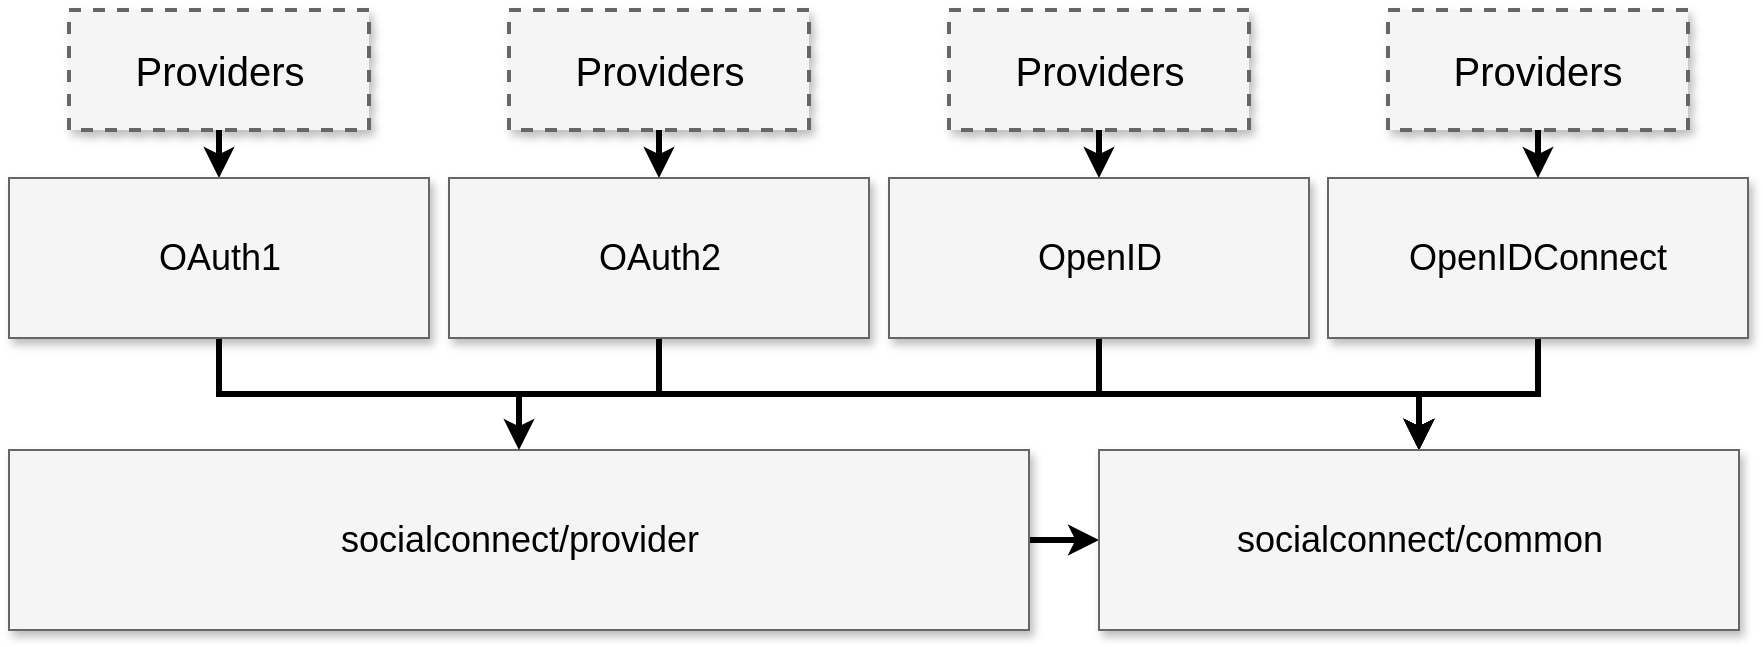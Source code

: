<mxfile version="10.8.9" type="device"><diagram name="Page-1" id="90a13364-a465-7bf4-72fc-28e22215d7a0"><mxGraphModel dx="2918" dy="996" grid="1" gridSize="10" guides="1" tooltips="1" connect="1" arrows="1" fold="1" page="1" pageScale="1.5" pageWidth="1169" pageHeight="826" background="#ffffff" math="0" shadow="0"><root><mxCell id="0" style=";html=1;"/><mxCell id="1" style=";html=1;" parent="0"/><mxCell id="2wDrlhH44e62ehG48Mcd-35" style="edgeStyle=orthogonalEdgeStyle;rounded=0;orthogonalLoop=1;jettySize=auto;html=1;exitX=0.5;exitY=1;exitDx=0;exitDy=0;entryX=0.5;entryY=0;entryDx=0;entryDy=0;strokeWidth=3;" edge="1" parent="1" source="3a17f1ce550125da-1" target="2wDrlhH44e62ehG48Mcd-3"><mxGeometry relative="1" as="geometry"/></mxCell><mxCell id="3a17f1ce550125da-1" value="Providers&lt;br&gt;" style="whiteSpace=wrap;html=1;shadow=1;fontSize=20;fillColor=#f5f5f5;strokeColor=#666666;strokeWidth=2;dashed=1;" parent="1" vertex="1"><mxGeometry x="70.5" y="45" width="150" height="60" as="geometry"/></mxCell><mxCell id="2wDrlhH44e62ehG48Mcd-18" style="edgeStyle=orthogonalEdgeStyle;rounded=0;orthogonalLoop=1;jettySize=auto;html=1;entryX=0;entryY=0.5;entryDx=0;entryDy=0;strokeWidth=3;" edge="1" parent="1" source="2wDrlhH44e62ehG48Mcd-1" target="2wDrlhH44e62ehG48Mcd-12"><mxGeometry relative="1" as="geometry"/></mxCell><mxCell id="2wDrlhH44e62ehG48Mcd-1" value="socialconnect/provider" style="whiteSpace=wrap;html=1;shadow=1;fontSize=18;fillColor=#f5f5f5;strokeColor=#666666;rotation=0;" vertex="1" parent="1"><mxGeometry x="40.5" y="265" width="510" height="90" as="geometry"/></mxCell><mxCell id="2wDrlhH44e62ehG48Mcd-33" style="edgeStyle=orthogonalEdgeStyle;rounded=0;orthogonalLoop=1;jettySize=auto;html=1;exitX=0.5;exitY=1;exitDx=0;exitDy=0;entryX=0.5;entryY=0;entryDx=0;entryDy=0;strokeWidth=3;" edge="1" parent="1" source="2wDrlhH44e62ehG48Mcd-3" target="2wDrlhH44e62ehG48Mcd-12"><mxGeometry relative="1" as="geometry"/></mxCell><mxCell id="2wDrlhH44e62ehG48Mcd-3" value="OAuth1" style="whiteSpace=wrap;html=1;shadow=1;fontSize=18;fillColor=#f5f5f5;strokeColor=#666666;" vertex="1" parent="1"><mxGeometry x="40.5" y="129" width="210" height="80" as="geometry"/></mxCell><mxCell id="2wDrlhH44e62ehG48Mcd-32" style="edgeStyle=orthogonalEdgeStyle;rounded=0;orthogonalLoop=1;jettySize=auto;html=1;exitX=0.5;exitY=1;exitDx=0;exitDy=0;entryX=0.5;entryY=0;entryDx=0;entryDy=0;strokeWidth=3;" edge="1" parent="1" source="2wDrlhH44e62ehG48Mcd-5" target="2wDrlhH44e62ehG48Mcd-12"><mxGeometry relative="1" as="geometry"/></mxCell><mxCell id="2wDrlhH44e62ehG48Mcd-34" style="edgeStyle=orthogonalEdgeStyle;rounded=0;orthogonalLoop=1;jettySize=auto;html=1;exitX=0.5;exitY=1;exitDx=0;exitDy=0;entryX=0.5;entryY=0;entryDx=0;entryDy=0;strokeWidth=3;" edge="1" parent="1" source="2wDrlhH44e62ehG48Mcd-5" target="2wDrlhH44e62ehG48Mcd-1"><mxGeometry relative="1" as="geometry"/></mxCell><mxCell id="2wDrlhH44e62ehG48Mcd-5" value="OAuth2" style="whiteSpace=wrap;html=1;shadow=1;fontSize=18;fillColor=#f5f5f5;strokeColor=#666666;" vertex="1" parent="1"><mxGeometry x="260.5" y="129" width="210" height="80" as="geometry"/></mxCell><mxCell id="2wDrlhH44e62ehG48Mcd-31" style="edgeStyle=orthogonalEdgeStyle;rounded=0;orthogonalLoop=1;jettySize=auto;html=1;exitX=0.5;exitY=1;exitDx=0;exitDy=0;entryX=0.5;entryY=0;entryDx=0;entryDy=0;strokeWidth=3;" edge="1" parent="1" source="2wDrlhH44e62ehG48Mcd-6" target="2wDrlhH44e62ehG48Mcd-12"><mxGeometry relative="1" as="geometry"/></mxCell><mxCell id="2wDrlhH44e62ehG48Mcd-6" value="OpenID" style="whiteSpace=wrap;html=1;shadow=1;fontSize=18;fillColor=#f5f5f5;strokeColor=#666666;" vertex="1" parent="1"><mxGeometry x="480.5" y="129" width="210" height="80" as="geometry"/></mxCell><mxCell id="2wDrlhH44e62ehG48Mcd-30" style="edgeStyle=orthogonalEdgeStyle;rounded=0;orthogonalLoop=1;jettySize=auto;html=1;exitX=0.5;exitY=1;exitDx=0;exitDy=0;entryX=0.5;entryY=0;entryDx=0;entryDy=0;strokeWidth=3;" edge="1" parent="1" source="2wDrlhH44e62ehG48Mcd-7" target="2wDrlhH44e62ehG48Mcd-12"><mxGeometry relative="1" as="geometry"/></mxCell><mxCell id="2wDrlhH44e62ehG48Mcd-7" value="OpenIDConnect" style="whiteSpace=wrap;html=1;shadow=1;fontSize=18;fillColor=#f5f5f5;strokeColor=#666666;" vertex="1" parent="1"><mxGeometry x="700" y="129" width="210" height="80" as="geometry"/></mxCell><mxCell id="2wDrlhH44e62ehG48Mcd-12" value="socialconnect/common" style="whiteSpace=wrap;html=1;shadow=1;fontSize=18;fillColor=#f5f5f5;strokeColor=#666666;rotation=0;" vertex="1" parent="1"><mxGeometry x="585.5" y="265" width="320" height="90" as="geometry"/></mxCell><mxCell id="2wDrlhH44e62ehG48Mcd-36" style="edgeStyle=orthogonalEdgeStyle;rounded=0;orthogonalLoop=1;jettySize=auto;html=1;exitX=0.5;exitY=1;exitDx=0;exitDy=0;entryX=0.5;entryY=0;entryDx=0;entryDy=0;strokeWidth=3;" edge="1" parent="1" source="2wDrlhH44e62ehG48Mcd-27" target="2wDrlhH44e62ehG48Mcd-5"><mxGeometry relative="1" as="geometry"/></mxCell><mxCell id="2wDrlhH44e62ehG48Mcd-27" value="Providers&lt;br&gt;" style="whiteSpace=wrap;html=1;shadow=1;fontSize=20;fillColor=#f5f5f5;strokeColor=#666666;strokeWidth=2;dashed=1;" vertex="1" parent="1"><mxGeometry x="290.5" y="45" width="150" height="60" as="geometry"/></mxCell><mxCell id="2wDrlhH44e62ehG48Mcd-37" style="edgeStyle=orthogonalEdgeStyle;rounded=0;orthogonalLoop=1;jettySize=auto;html=1;exitX=0.5;exitY=1;exitDx=0;exitDy=0;entryX=0.5;entryY=0;entryDx=0;entryDy=0;strokeWidth=3;" edge="1" parent="1" source="2wDrlhH44e62ehG48Mcd-28" target="2wDrlhH44e62ehG48Mcd-6"><mxGeometry relative="1" as="geometry"/></mxCell><mxCell id="2wDrlhH44e62ehG48Mcd-28" value="Providers&lt;br&gt;" style="whiteSpace=wrap;html=1;shadow=1;fontSize=20;fillColor=#f5f5f5;strokeColor=#666666;strokeWidth=2;dashed=1;" vertex="1" parent="1"><mxGeometry x="510.5" y="45" width="150" height="60" as="geometry"/></mxCell><mxCell id="2wDrlhH44e62ehG48Mcd-39" style="edgeStyle=orthogonalEdgeStyle;rounded=0;orthogonalLoop=1;jettySize=auto;html=1;exitX=0.5;exitY=1;exitDx=0;exitDy=0;entryX=0.5;entryY=0;entryDx=0;entryDy=0;strokeWidth=3;" edge="1" parent="1" source="2wDrlhH44e62ehG48Mcd-29" target="2wDrlhH44e62ehG48Mcd-7"><mxGeometry relative="1" as="geometry"/></mxCell><mxCell id="2wDrlhH44e62ehG48Mcd-29" value="Providers&lt;br&gt;" style="whiteSpace=wrap;html=1;shadow=1;fontSize=20;fillColor=#f5f5f5;strokeColor=#666666;strokeWidth=2;dashed=1;" vertex="1" parent="1"><mxGeometry x="730" y="45" width="150" height="60" as="geometry"/></mxCell></root></mxGraphModel></diagram></mxfile>